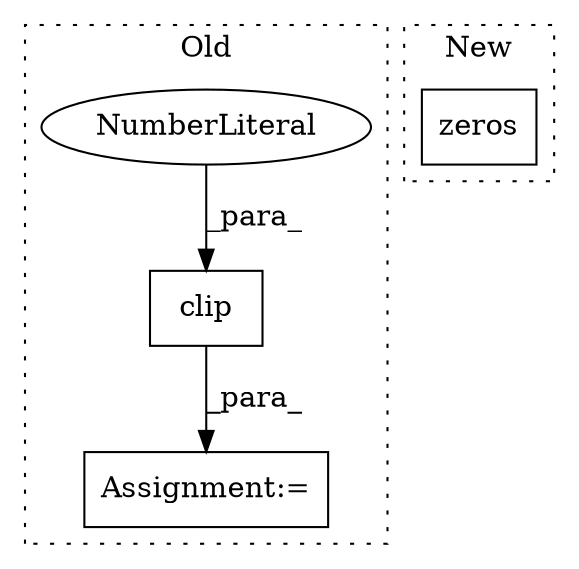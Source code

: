 digraph G {
subgraph cluster0 {
1 [label="clip" a="32" s="2632,2652" l="5,1" shape="box"];
3 [label="NumberLiteral" a="34" s="2641" l="1" shape="ellipse"];
4 [label="Assignment:=" a="7" s="2625" l="1" shape="box"];
label = "Old";
style="dotted";
}
subgraph cluster1 {
2 [label="zeros" a="32" s="2818,2825" l="6,1" shape="box"];
label = "New";
style="dotted";
}
1 -> 4 [label="_para_"];
3 -> 1 [label="_para_"];
}